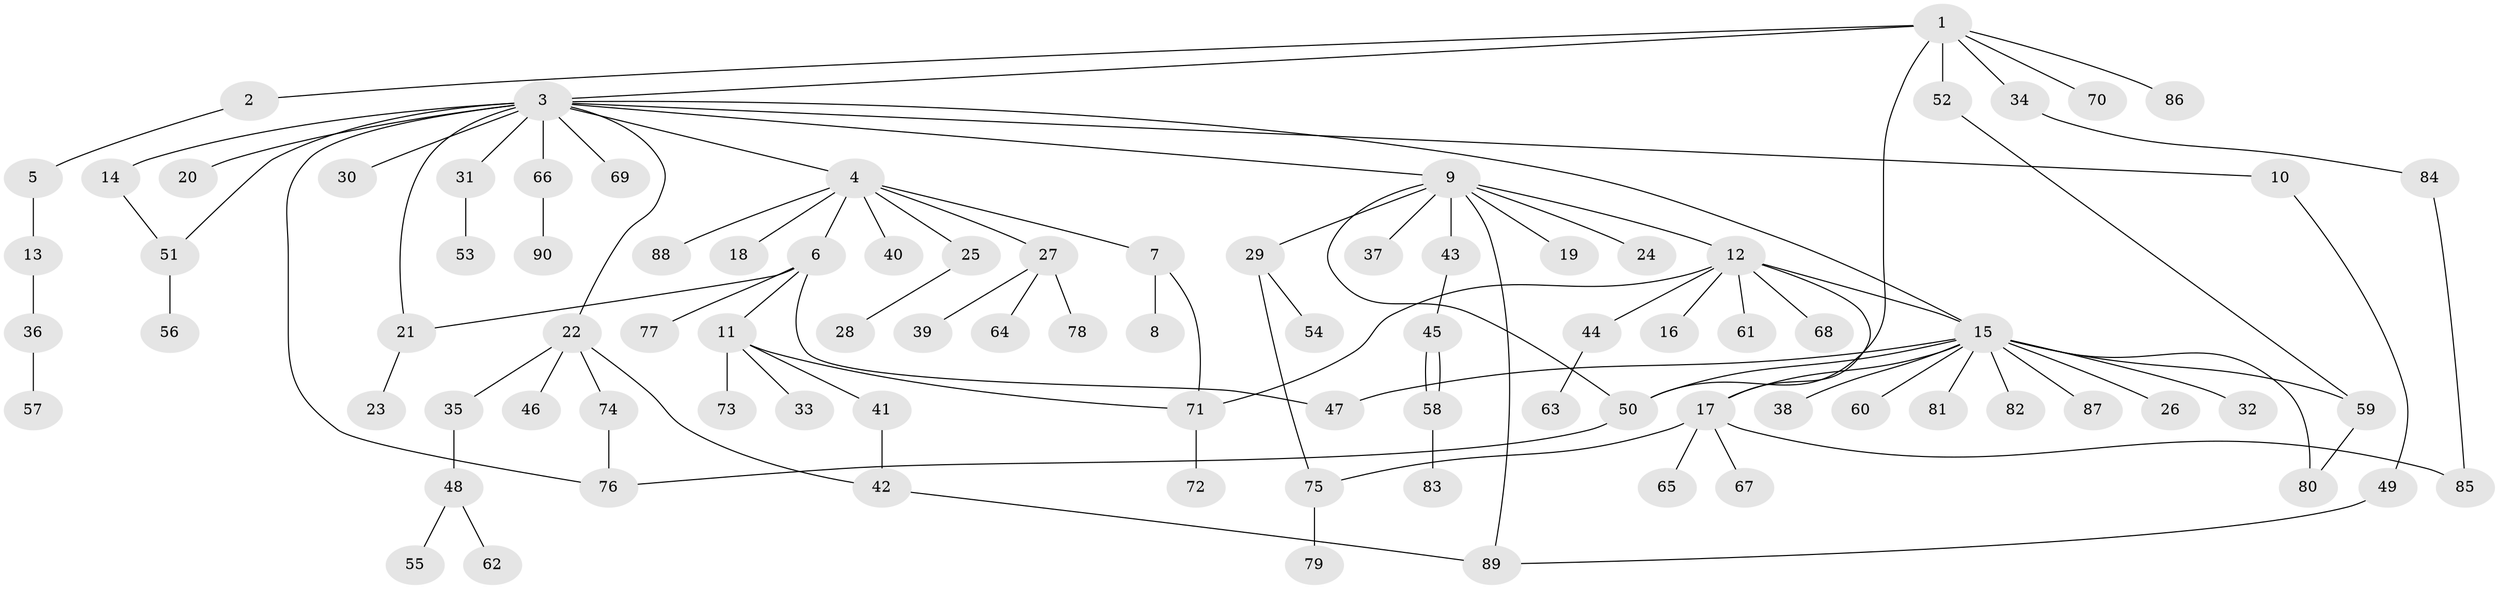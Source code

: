 // Generated by graph-tools (version 1.1) at 2025/35/03/09/25 02:35:19]
// undirected, 90 vertices, 108 edges
graph export_dot {
graph [start="1"]
  node [color=gray90,style=filled];
  1;
  2;
  3;
  4;
  5;
  6;
  7;
  8;
  9;
  10;
  11;
  12;
  13;
  14;
  15;
  16;
  17;
  18;
  19;
  20;
  21;
  22;
  23;
  24;
  25;
  26;
  27;
  28;
  29;
  30;
  31;
  32;
  33;
  34;
  35;
  36;
  37;
  38;
  39;
  40;
  41;
  42;
  43;
  44;
  45;
  46;
  47;
  48;
  49;
  50;
  51;
  52;
  53;
  54;
  55;
  56;
  57;
  58;
  59;
  60;
  61;
  62;
  63;
  64;
  65;
  66;
  67;
  68;
  69;
  70;
  71;
  72;
  73;
  74;
  75;
  76;
  77;
  78;
  79;
  80;
  81;
  82;
  83;
  84;
  85;
  86;
  87;
  88;
  89;
  90;
  1 -- 2;
  1 -- 3;
  1 -- 34;
  1 -- 50;
  1 -- 52;
  1 -- 70;
  1 -- 86;
  2 -- 5;
  3 -- 4;
  3 -- 9;
  3 -- 10;
  3 -- 14;
  3 -- 15;
  3 -- 20;
  3 -- 21;
  3 -- 22;
  3 -- 30;
  3 -- 31;
  3 -- 51;
  3 -- 66;
  3 -- 69;
  3 -- 76;
  4 -- 6;
  4 -- 7;
  4 -- 18;
  4 -- 25;
  4 -- 27;
  4 -- 40;
  4 -- 88;
  5 -- 13;
  6 -- 11;
  6 -- 21;
  6 -- 47;
  6 -- 77;
  7 -- 8;
  7 -- 71;
  9 -- 12;
  9 -- 19;
  9 -- 24;
  9 -- 29;
  9 -- 37;
  9 -- 43;
  9 -- 50;
  9 -- 89;
  10 -- 49;
  11 -- 33;
  11 -- 41;
  11 -- 71;
  11 -- 73;
  12 -- 15;
  12 -- 16;
  12 -- 17;
  12 -- 44;
  12 -- 61;
  12 -- 68;
  12 -- 71;
  13 -- 36;
  14 -- 51;
  15 -- 17;
  15 -- 26;
  15 -- 32;
  15 -- 38;
  15 -- 47;
  15 -- 50;
  15 -- 59;
  15 -- 60;
  15 -- 80;
  15 -- 81;
  15 -- 82;
  15 -- 87;
  17 -- 65;
  17 -- 67;
  17 -- 75;
  17 -- 85;
  21 -- 23;
  22 -- 35;
  22 -- 42;
  22 -- 46;
  22 -- 74;
  25 -- 28;
  27 -- 39;
  27 -- 64;
  27 -- 78;
  29 -- 54;
  29 -- 75;
  31 -- 53;
  34 -- 84;
  35 -- 48;
  36 -- 57;
  41 -- 42;
  42 -- 89;
  43 -- 45;
  44 -- 63;
  45 -- 58;
  45 -- 58;
  48 -- 55;
  48 -- 62;
  49 -- 89;
  50 -- 76;
  51 -- 56;
  52 -- 59;
  58 -- 83;
  59 -- 80;
  66 -- 90;
  71 -- 72;
  74 -- 76;
  75 -- 79;
  84 -- 85;
}
